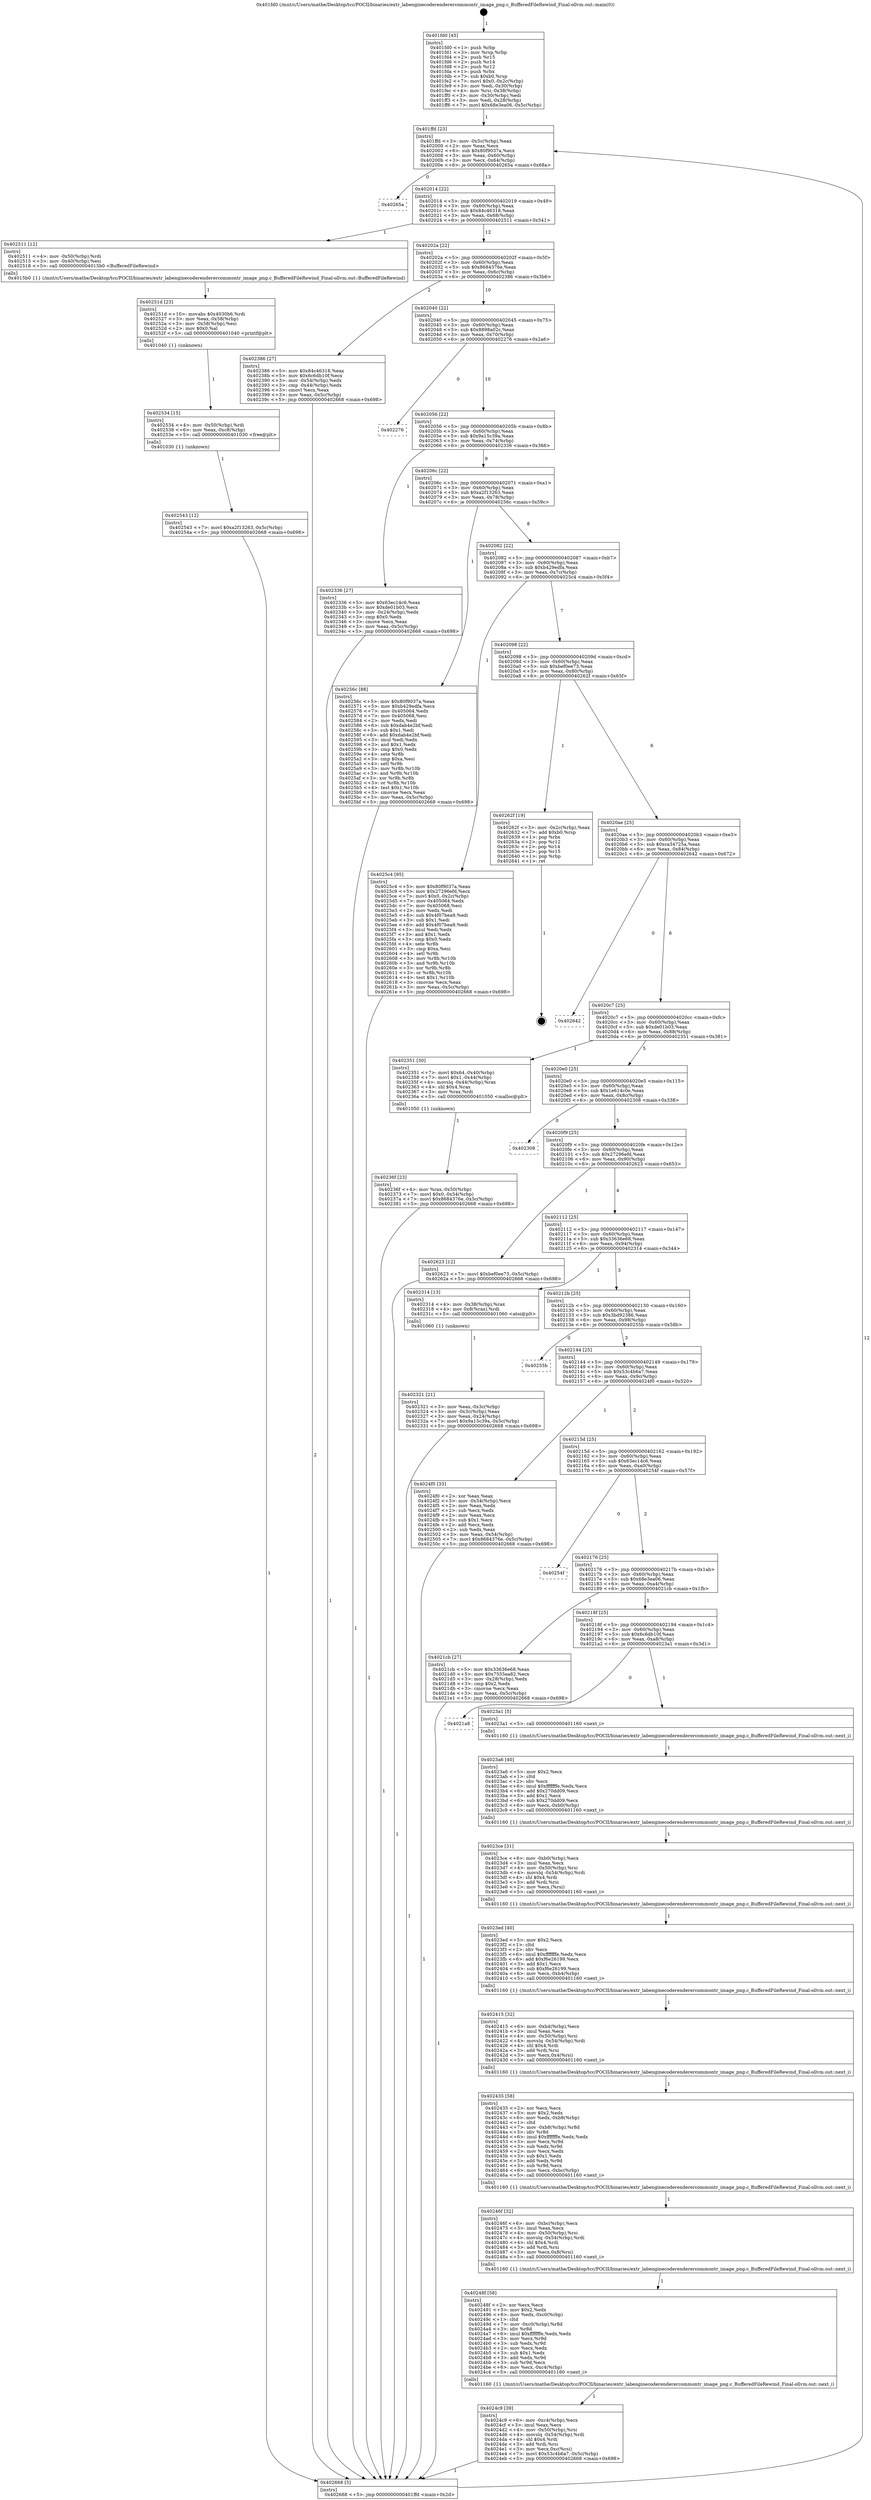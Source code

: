 digraph "0x401fd0" {
  label = "0x401fd0 (/mnt/c/Users/mathe/Desktop/tcc/POCII/binaries/extr_labenginecoderenderercommontr_image_png.c_BufferedFileRewind_Final-ollvm.out::main(0))"
  labelloc = "t"
  node[shape=record]

  Entry [label="",width=0.3,height=0.3,shape=circle,fillcolor=black,style=filled]
  "0x401ffd" [label="{
     0x401ffd [23]\l
     | [instrs]\l
     &nbsp;&nbsp;0x401ffd \<+3\>: mov -0x5c(%rbp),%eax\l
     &nbsp;&nbsp;0x402000 \<+2\>: mov %eax,%ecx\l
     &nbsp;&nbsp;0x402002 \<+6\>: sub $0x80f9037a,%ecx\l
     &nbsp;&nbsp;0x402008 \<+3\>: mov %eax,-0x60(%rbp)\l
     &nbsp;&nbsp;0x40200b \<+3\>: mov %ecx,-0x64(%rbp)\l
     &nbsp;&nbsp;0x40200e \<+6\>: je 000000000040265a \<main+0x68a\>\l
  }"]
  "0x40265a" [label="{
     0x40265a\l
  }", style=dashed]
  "0x402014" [label="{
     0x402014 [22]\l
     | [instrs]\l
     &nbsp;&nbsp;0x402014 \<+5\>: jmp 0000000000402019 \<main+0x49\>\l
     &nbsp;&nbsp;0x402019 \<+3\>: mov -0x60(%rbp),%eax\l
     &nbsp;&nbsp;0x40201c \<+5\>: sub $0x84c46318,%eax\l
     &nbsp;&nbsp;0x402021 \<+3\>: mov %eax,-0x68(%rbp)\l
     &nbsp;&nbsp;0x402024 \<+6\>: je 0000000000402511 \<main+0x541\>\l
  }"]
  Exit [label="",width=0.3,height=0.3,shape=circle,fillcolor=black,style=filled,peripheries=2]
  "0x402511" [label="{
     0x402511 [12]\l
     | [instrs]\l
     &nbsp;&nbsp;0x402511 \<+4\>: mov -0x50(%rbp),%rdi\l
     &nbsp;&nbsp;0x402515 \<+3\>: mov -0x40(%rbp),%esi\l
     &nbsp;&nbsp;0x402518 \<+5\>: call 00000000004015b0 \<BufferedFileRewind\>\l
     | [calls]\l
     &nbsp;&nbsp;0x4015b0 \{1\} (/mnt/c/Users/mathe/Desktop/tcc/POCII/binaries/extr_labenginecoderenderercommontr_image_png.c_BufferedFileRewind_Final-ollvm.out::BufferedFileRewind)\l
  }"]
  "0x40202a" [label="{
     0x40202a [22]\l
     | [instrs]\l
     &nbsp;&nbsp;0x40202a \<+5\>: jmp 000000000040202f \<main+0x5f\>\l
     &nbsp;&nbsp;0x40202f \<+3\>: mov -0x60(%rbp),%eax\l
     &nbsp;&nbsp;0x402032 \<+5\>: sub $0x8684376e,%eax\l
     &nbsp;&nbsp;0x402037 \<+3\>: mov %eax,-0x6c(%rbp)\l
     &nbsp;&nbsp;0x40203a \<+6\>: je 0000000000402386 \<main+0x3b6\>\l
  }"]
  "0x402543" [label="{
     0x402543 [12]\l
     | [instrs]\l
     &nbsp;&nbsp;0x402543 \<+7\>: movl $0xa2f13263,-0x5c(%rbp)\l
     &nbsp;&nbsp;0x40254a \<+5\>: jmp 0000000000402668 \<main+0x698\>\l
  }"]
  "0x402386" [label="{
     0x402386 [27]\l
     | [instrs]\l
     &nbsp;&nbsp;0x402386 \<+5\>: mov $0x84c46318,%eax\l
     &nbsp;&nbsp;0x40238b \<+5\>: mov $0x6c6db10f,%ecx\l
     &nbsp;&nbsp;0x402390 \<+3\>: mov -0x54(%rbp),%edx\l
     &nbsp;&nbsp;0x402393 \<+3\>: cmp -0x44(%rbp),%edx\l
     &nbsp;&nbsp;0x402396 \<+3\>: cmovl %ecx,%eax\l
     &nbsp;&nbsp;0x402399 \<+3\>: mov %eax,-0x5c(%rbp)\l
     &nbsp;&nbsp;0x40239c \<+5\>: jmp 0000000000402668 \<main+0x698\>\l
  }"]
  "0x402040" [label="{
     0x402040 [22]\l
     | [instrs]\l
     &nbsp;&nbsp;0x402040 \<+5\>: jmp 0000000000402045 \<main+0x75\>\l
     &nbsp;&nbsp;0x402045 \<+3\>: mov -0x60(%rbp),%eax\l
     &nbsp;&nbsp;0x402048 \<+5\>: sub $0x8898a02c,%eax\l
     &nbsp;&nbsp;0x40204d \<+3\>: mov %eax,-0x70(%rbp)\l
     &nbsp;&nbsp;0x402050 \<+6\>: je 0000000000402276 \<main+0x2a6\>\l
  }"]
  "0x402534" [label="{
     0x402534 [15]\l
     | [instrs]\l
     &nbsp;&nbsp;0x402534 \<+4\>: mov -0x50(%rbp),%rdi\l
     &nbsp;&nbsp;0x402538 \<+6\>: mov %eax,-0xc8(%rbp)\l
     &nbsp;&nbsp;0x40253e \<+5\>: call 0000000000401030 \<free@plt\>\l
     | [calls]\l
     &nbsp;&nbsp;0x401030 \{1\} (unknown)\l
  }"]
  "0x402276" [label="{
     0x402276\l
  }", style=dashed]
  "0x402056" [label="{
     0x402056 [22]\l
     | [instrs]\l
     &nbsp;&nbsp;0x402056 \<+5\>: jmp 000000000040205b \<main+0x8b\>\l
     &nbsp;&nbsp;0x40205b \<+3\>: mov -0x60(%rbp),%eax\l
     &nbsp;&nbsp;0x40205e \<+5\>: sub $0x9a15c39a,%eax\l
     &nbsp;&nbsp;0x402063 \<+3\>: mov %eax,-0x74(%rbp)\l
     &nbsp;&nbsp;0x402066 \<+6\>: je 0000000000402336 \<main+0x366\>\l
  }"]
  "0x40251d" [label="{
     0x40251d [23]\l
     | [instrs]\l
     &nbsp;&nbsp;0x40251d \<+10\>: movabs $0x4030b6,%rdi\l
     &nbsp;&nbsp;0x402527 \<+3\>: mov %eax,-0x58(%rbp)\l
     &nbsp;&nbsp;0x40252a \<+3\>: mov -0x58(%rbp),%esi\l
     &nbsp;&nbsp;0x40252d \<+2\>: mov $0x0,%al\l
     &nbsp;&nbsp;0x40252f \<+5\>: call 0000000000401040 \<printf@plt\>\l
     | [calls]\l
     &nbsp;&nbsp;0x401040 \{1\} (unknown)\l
  }"]
  "0x402336" [label="{
     0x402336 [27]\l
     | [instrs]\l
     &nbsp;&nbsp;0x402336 \<+5\>: mov $0x63ec14c6,%eax\l
     &nbsp;&nbsp;0x40233b \<+5\>: mov $0xde01b03,%ecx\l
     &nbsp;&nbsp;0x402340 \<+3\>: mov -0x24(%rbp),%edx\l
     &nbsp;&nbsp;0x402343 \<+3\>: cmp $0x0,%edx\l
     &nbsp;&nbsp;0x402346 \<+3\>: cmove %ecx,%eax\l
     &nbsp;&nbsp;0x402349 \<+3\>: mov %eax,-0x5c(%rbp)\l
     &nbsp;&nbsp;0x40234c \<+5\>: jmp 0000000000402668 \<main+0x698\>\l
  }"]
  "0x40206c" [label="{
     0x40206c [22]\l
     | [instrs]\l
     &nbsp;&nbsp;0x40206c \<+5\>: jmp 0000000000402071 \<main+0xa1\>\l
     &nbsp;&nbsp;0x402071 \<+3\>: mov -0x60(%rbp),%eax\l
     &nbsp;&nbsp;0x402074 \<+5\>: sub $0xa2f13263,%eax\l
     &nbsp;&nbsp;0x402079 \<+3\>: mov %eax,-0x78(%rbp)\l
     &nbsp;&nbsp;0x40207c \<+6\>: je 000000000040256c \<main+0x59c\>\l
  }"]
  "0x4024c9" [label="{
     0x4024c9 [39]\l
     | [instrs]\l
     &nbsp;&nbsp;0x4024c9 \<+6\>: mov -0xc4(%rbp),%ecx\l
     &nbsp;&nbsp;0x4024cf \<+3\>: imul %eax,%ecx\l
     &nbsp;&nbsp;0x4024d2 \<+4\>: mov -0x50(%rbp),%rsi\l
     &nbsp;&nbsp;0x4024d6 \<+4\>: movslq -0x54(%rbp),%rdi\l
     &nbsp;&nbsp;0x4024da \<+4\>: shl $0x4,%rdi\l
     &nbsp;&nbsp;0x4024de \<+3\>: add %rdi,%rsi\l
     &nbsp;&nbsp;0x4024e1 \<+3\>: mov %ecx,0xc(%rsi)\l
     &nbsp;&nbsp;0x4024e4 \<+7\>: movl $0x53c4b6a7,-0x5c(%rbp)\l
     &nbsp;&nbsp;0x4024eb \<+5\>: jmp 0000000000402668 \<main+0x698\>\l
  }"]
  "0x40256c" [label="{
     0x40256c [88]\l
     | [instrs]\l
     &nbsp;&nbsp;0x40256c \<+5\>: mov $0x80f9037a,%eax\l
     &nbsp;&nbsp;0x402571 \<+5\>: mov $0xb429edfa,%ecx\l
     &nbsp;&nbsp;0x402576 \<+7\>: mov 0x405064,%edx\l
     &nbsp;&nbsp;0x40257d \<+7\>: mov 0x405068,%esi\l
     &nbsp;&nbsp;0x402584 \<+2\>: mov %edx,%edi\l
     &nbsp;&nbsp;0x402586 \<+6\>: sub $0xdab4e2bf,%edi\l
     &nbsp;&nbsp;0x40258c \<+3\>: sub $0x1,%edi\l
     &nbsp;&nbsp;0x40258f \<+6\>: add $0xdab4e2bf,%edi\l
     &nbsp;&nbsp;0x402595 \<+3\>: imul %edi,%edx\l
     &nbsp;&nbsp;0x402598 \<+3\>: and $0x1,%edx\l
     &nbsp;&nbsp;0x40259b \<+3\>: cmp $0x0,%edx\l
     &nbsp;&nbsp;0x40259e \<+4\>: sete %r8b\l
     &nbsp;&nbsp;0x4025a2 \<+3\>: cmp $0xa,%esi\l
     &nbsp;&nbsp;0x4025a5 \<+4\>: setl %r9b\l
     &nbsp;&nbsp;0x4025a9 \<+3\>: mov %r8b,%r10b\l
     &nbsp;&nbsp;0x4025ac \<+3\>: and %r9b,%r10b\l
     &nbsp;&nbsp;0x4025af \<+3\>: xor %r9b,%r8b\l
     &nbsp;&nbsp;0x4025b2 \<+3\>: or %r8b,%r10b\l
     &nbsp;&nbsp;0x4025b5 \<+4\>: test $0x1,%r10b\l
     &nbsp;&nbsp;0x4025b9 \<+3\>: cmovne %ecx,%eax\l
     &nbsp;&nbsp;0x4025bc \<+3\>: mov %eax,-0x5c(%rbp)\l
     &nbsp;&nbsp;0x4025bf \<+5\>: jmp 0000000000402668 \<main+0x698\>\l
  }"]
  "0x402082" [label="{
     0x402082 [22]\l
     | [instrs]\l
     &nbsp;&nbsp;0x402082 \<+5\>: jmp 0000000000402087 \<main+0xb7\>\l
     &nbsp;&nbsp;0x402087 \<+3\>: mov -0x60(%rbp),%eax\l
     &nbsp;&nbsp;0x40208a \<+5\>: sub $0xb429edfa,%eax\l
     &nbsp;&nbsp;0x40208f \<+3\>: mov %eax,-0x7c(%rbp)\l
     &nbsp;&nbsp;0x402092 \<+6\>: je 00000000004025c4 \<main+0x5f4\>\l
  }"]
  "0x40248f" [label="{
     0x40248f [58]\l
     | [instrs]\l
     &nbsp;&nbsp;0x40248f \<+2\>: xor %ecx,%ecx\l
     &nbsp;&nbsp;0x402491 \<+5\>: mov $0x2,%edx\l
     &nbsp;&nbsp;0x402496 \<+6\>: mov %edx,-0xc0(%rbp)\l
     &nbsp;&nbsp;0x40249c \<+1\>: cltd\l
     &nbsp;&nbsp;0x40249d \<+7\>: mov -0xc0(%rbp),%r8d\l
     &nbsp;&nbsp;0x4024a4 \<+3\>: idiv %r8d\l
     &nbsp;&nbsp;0x4024a7 \<+6\>: imul $0xfffffffe,%edx,%edx\l
     &nbsp;&nbsp;0x4024ad \<+3\>: mov %ecx,%r9d\l
     &nbsp;&nbsp;0x4024b0 \<+3\>: sub %edx,%r9d\l
     &nbsp;&nbsp;0x4024b3 \<+2\>: mov %ecx,%edx\l
     &nbsp;&nbsp;0x4024b5 \<+3\>: sub $0x1,%edx\l
     &nbsp;&nbsp;0x4024b8 \<+3\>: add %edx,%r9d\l
     &nbsp;&nbsp;0x4024bb \<+3\>: sub %r9d,%ecx\l
     &nbsp;&nbsp;0x4024be \<+6\>: mov %ecx,-0xc4(%rbp)\l
     &nbsp;&nbsp;0x4024c4 \<+5\>: call 0000000000401160 \<next_i\>\l
     | [calls]\l
     &nbsp;&nbsp;0x401160 \{1\} (/mnt/c/Users/mathe/Desktop/tcc/POCII/binaries/extr_labenginecoderenderercommontr_image_png.c_BufferedFileRewind_Final-ollvm.out::next_i)\l
  }"]
  "0x4025c4" [label="{
     0x4025c4 [95]\l
     | [instrs]\l
     &nbsp;&nbsp;0x4025c4 \<+5\>: mov $0x80f9037a,%eax\l
     &nbsp;&nbsp;0x4025c9 \<+5\>: mov $0x27296efd,%ecx\l
     &nbsp;&nbsp;0x4025ce \<+7\>: movl $0x0,-0x2c(%rbp)\l
     &nbsp;&nbsp;0x4025d5 \<+7\>: mov 0x405064,%edx\l
     &nbsp;&nbsp;0x4025dc \<+7\>: mov 0x405068,%esi\l
     &nbsp;&nbsp;0x4025e3 \<+2\>: mov %edx,%edi\l
     &nbsp;&nbsp;0x4025e5 \<+6\>: sub $0x4f07bea9,%edi\l
     &nbsp;&nbsp;0x4025eb \<+3\>: sub $0x1,%edi\l
     &nbsp;&nbsp;0x4025ee \<+6\>: add $0x4f07bea9,%edi\l
     &nbsp;&nbsp;0x4025f4 \<+3\>: imul %edi,%edx\l
     &nbsp;&nbsp;0x4025f7 \<+3\>: and $0x1,%edx\l
     &nbsp;&nbsp;0x4025fa \<+3\>: cmp $0x0,%edx\l
     &nbsp;&nbsp;0x4025fd \<+4\>: sete %r8b\l
     &nbsp;&nbsp;0x402601 \<+3\>: cmp $0xa,%esi\l
     &nbsp;&nbsp;0x402604 \<+4\>: setl %r9b\l
     &nbsp;&nbsp;0x402608 \<+3\>: mov %r8b,%r10b\l
     &nbsp;&nbsp;0x40260b \<+3\>: and %r9b,%r10b\l
     &nbsp;&nbsp;0x40260e \<+3\>: xor %r9b,%r8b\l
     &nbsp;&nbsp;0x402611 \<+3\>: or %r8b,%r10b\l
     &nbsp;&nbsp;0x402614 \<+4\>: test $0x1,%r10b\l
     &nbsp;&nbsp;0x402618 \<+3\>: cmovne %ecx,%eax\l
     &nbsp;&nbsp;0x40261b \<+3\>: mov %eax,-0x5c(%rbp)\l
     &nbsp;&nbsp;0x40261e \<+5\>: jmp 0000000000402668 \<main+0x698\>\l
  }"]
  "0x402098" [label="{
     0x402098 [22]\l
     | [instrs]\l
     &nbsp;&nbsp;0x402098 \<+5\>: jmp 000000000040209d \<main+0xcd\>\l
     &nbsp;&nbsp;0x40209d \<+3\>: mov -0x60(%rbp),%eax\l
     &nbsp;&nbsp;0x4020a0 \<+5\>: sub $0xbef0ee73,%eax\l
     &nbsp;&nbsp;0x4020a5 \<+3\>: mov %eax,-0x80(%rbp)\l
     &nbsp;&nbsp;0x4020a8 \<+6\>: je 000000000040262f \<main+0x65f\>\l
  }"]
  "0x40246f" [label="{
     0x40246f [32]\l
     | [instrs]\l
     &nbsp;&nbsp;0x40246f \<+6\>: mov -0xbc(%rbp),%ecx\l
     &nbsp;&nbsp;0x402475 \<+3\>: imul %eax,%ecx\l
     &nbsp;&nbsp;0x402478 \<+4\>: mov -0x50(%rbp),%rsi\l
     &nbsp;&nbsp;0x40247c \<+4\>: movslq -0x54(%rbp),%rdi\l
     &nbsp;&nbsp;0x402480 \<+4\>: shl $0x4,%rdi\l
     &nbsp;&nbsp;0x402484 \<+3\>: add %rdi,%rsi\l
     &nbsp;&nbsp;0x402487 \<+3\>: mov %ecx,0x8(%rsi)\l
     &nbsp;&nbsp;0x40248a \<+5\>: call 0000000000401160 \<next_i\>\l
     | [calls]\l
     &nbsp;&nbsp;0x401160 \{1\} (/mnt/c/Users/mathe/Desktop/tcc/POCII/binaries/extr_labenginecoderenderercommontr_image_png.c_BufferedFileRewind_Final-ollvm.out::next_i)\l
  }"]
  "0x40262f" [label="{
     0x40262f [19]\l
     | [instrs]\l
     &nbsp;&nbsp;0x40262f \<+3\>: mov -0x2c(%rbp),%eax\l
     &nbsp;&nbsp;0x402632 \<+7\>: add $0xb0,%rsp\l
     &nbsp;&nbsp;0x402639 \<+1\>: pop %rbx\l
     &nbsp;&nbsp;0x40263a \<+2\>: pop %r12\l
     &nbsp;&nbsp;0x40263c \<+2\>: pop %r14\l
     &nbsp;&nbsp;0x40263e \<+2\>: pop %r15\l
     &nbsp;&nbsp;0x402640 \<+1\>: pop %rbp\l
     &nbsp;&nbsp;0x402641 \<+1\>: ret\l
  }"]
  "0x4020ae" [label="{
     0x4020ae [25]\l
     | [instrs]\l
     &nbsp;&nbsp;0x4020ae \<+5\>: jmp 00000000004020b3 \<main+0xe3\>\l
     &nbsp;&nbsp;0x4020b3 \<+3\>: mov -0x60(%rbp),%eax\l
     &nbsp;&nbsp;0x4020b6 \<+5\>: sub $0xca34725a,%eax\l
     &nbsp;&nbsp;0x4020bb \<+6\>: mov %eax,-0x84(%rbp)\l
     &nbsp;&nbsp;0x4020c1 \<+6\>: je 0000000000402642 \<main+0x672\>\l
  }"]
  "0x402435" [label="{
     0x402435 [58]\l
     | [instrs]\l
     &nbsp;&nbsp;0x402435 \<+2\>: xor %ecx,%ecx\l
     &nbsp;&nbsp;0x402437 \<+5\>: mov $0x2,%edx\l
     &nbsp;&nbsp;0x40243c \<+6\>: mov %edx,-0xb8(%rbp)\l
     &nbsp;&nbsp;0x402442 \<+1\>: cltd\l
     &nbsp;&nbsp;0x402443 \<+7\>: mov -0xb8(%rbp),%r8d\l
     &nbsp;&nbsp;0x40244a \<+3\>: idiv %r8d\l
     &nbsp;&nbsp;0x40244d \<+6\>: imul $0xfffffffe,%edx,%edx\l
     &nbsp;&nbsp;0x402453 \<+3\>: mov %ecx,%r9d\l
     &nbsp;&nbsp;0x402456 \<+3\>: sub %edx,%r9d\l
     &nbsp;&nbsp;0x402459 \<+2\>: mov %ecx,%edx\l
     &nbsp;&nbsp;0x40245b \<+3\>: sub $0x1,%edx\l
     &nbsp;&nbsp;0x40245e \<+3\>: add %edx,%r9d\l
     &nbsp;&nbsp;0x402461 \<+3\>: sub %r9d,%ecx\l
     &nbsp;&nbsp;0x402464 \<+6\>: mov %ecx,-0xbc(%rbp)\l
     &nbsp;&nbsp;0x40246a \<+5\>: call 0000000000401160 \<next_i\>\l
     | [calls]\l
     &nbsp;&nbsp;0x401160 \{1\} (/mnt/c/Users/mathe/Desktop/tcc/POCII/binaries/extr_labenginecoderenderercommontr_image_png.c_BufferedFileRewind_Final-ollvm.out::next_i)\l
  }"]
  "0x402642" [label="{
     0x402642\l
  }", style=dashed]
  "0x4020c7" [label="{
     0x4020c7 [25]\l
     | [instrs]\l
     &nbsp;&nbsp;0x4020c7 \<+5\>: jmp 00000000004020cc \<main+0xfc\>\l
     &nbsp;&nbsp;0x4020cc \<+3\>: mov -0x60(%rbp),%eax\l
     &nbsp;&nbsp;0x4020cf \<+5\>: sub $0xde01b03,%eax\l
     &nbsp;&nbsp;0x4020d4 \<+6\>: mov %eax,-0x88(%rbp)\l
     &nbsp;&nbsp;0x4020da \<+6\>: je 0000000000402351 \<main+0x381\>\l
  }"]
  "0x402415" [label="{
     0x402415 [32]\l
     | [instrs]\l
     &nbsp;&nbsp;0x402415 \<+6\>: mov -0xb4(%rbp),%ecx\l
     &nbsp;&nbsp;0x40241b \<+3\>: imul %eax,%ecx\l
     &nbsp;&nbsp;0x40241e \<+4\>: mov -0x50(%rbp),%rsi\l
     &nbsp;&nbsp;0x402422 \<+4\>: movslq -0x54(%rbp),%rdi\l
     &nbsp;&nbsp;0x402426 \<+4\>: shl $0x4,%rdi\l
     &nbsp;&nbsp;0x40242a \<+3\>: add %rdi,%rsi\l
     &nbsp;&nbsp;0x40242d \<+3\>: mov %ecx,0x4(%rsi)\l
     &nbsp;&nbsp;0x402430 \<+5\>: call 0000000000401160 \<next_i\>\l
     | [calls]\l
     &nbsp;&nbsp;0x401160 \{1\} (/mnt/c/Users/mathe/Desktop/tcc/POCII/binaries/extr_labenginecoderenderercommontr_image_png.c_BufferedFileRewind_Final-ollvm.out::next_i)\l
  }"]
  "0x402351" [label="{
     0x402351 [30]\l
     | [instrs]\l
     &nbsp;&nbsp;0x402351 \<+7\>: movl $0x64,-0x40(%rbp)\l
     &nbsp;&nbsp;0x402358 \<+7\>: movl $0x1,-0x44(%rbp)\l
     &nbsp;&nbsp;0x40235f \<+4\>: movslq -0x44(%rbp),%rax\l
     &nbsp;&nbsp;0x402363 \<+4\>: shl $0x4,%rax\l
     &nbsp;&nbsp;0x402367 \<+3\>: mov %rax,%rdi\l
     &nbsp;&nbsp;0x40236a \<+5\>: call 0000000000401050 \<malloc@plt\>\l
     | [calls]\l
     &nbsp;&nbsp;0x401050 \{1\} (unknown)\l
  }"]
  "0x4020e0" [label="{
     0x4020e0 [25]\l
     | [instrs]\l
     &nbsp;&nbsp;0x4020e0 \<+5\>: jmp 00000000004020e5 \<main+0x115\>\l
     &nbsp;&nbsp;0x4020e5 \<+3\>: mov -0x60(%rbp),%eax\l
     &nbsp;&nbsp;0x4020e8 \<+5\>: sub $0x1e614c0e,%eax\l
     &nbsp;&nbsp;0x4020ed \<+6\>: mov %eax,-0x8c(%rbp)\l
     &nbsp;&nbsp;0x4020f3 \<+6\>: je 0000000000402308 \<main+0x338\>\l
  }"]
  "0x4023ed" [label="{
     0x4023ed [40]\l
     | [instrs]\l
     &nbsp;&nbsp;0x4023ed \<+5\>: mov $0x2,%ecx\l
     &nbsp;&nbsp;0x4023f2 \<+1\>: cltd\l
     &nbsp;&nbsp;0x4023f3 \<+2\>: idiv %ecx\l
     &nbsp;&nbsp;0x4023f5 \<+6\>: imul $0xfffffffe,%edx,%ecx\l
     &nbsp;&nbsp;0x4023fb \<+6\>: add $0xf6e26199,%ecx\l
     &nbsp;&nbsp;0x402401 \<+3\>: add $0x1,%ecx\l
     &nbsp;&nbsp;0x402404 \<+6\>: sub $0xf6e26199,%ecx\l
     &nbsp;&nbsp;0x40240a \<+6\>: mov %ecx,-0xb4(%rbp)\l
     &nbsp;&nbsp;0x402410 \<+5\>: call 0000000000401160 \<next_i\>\l
     | [calls]\l
     &nbsp;&nbsp;0x401160 \{1\} (/mnt/c/Users/mathe/Desktop/tcc/POCII/binaries/extr_labenginecoderenderercommontr_image_png.c_BufferedFileRewind_Final-ollvm.out::next_i)\l
  }"]
  "0x402308" [label="{
     0x402308\l
  }", style=dashed]
  "0x4020f9" [label="{
     0x4020f9 [25]\l
     | [instrs]\l
     &nbsp;&nbsp;0x4020f9 \<+5\>: jmp 00000000004020fe \<main+0x12e\>\l
     &nbsp;&nbsp;0x4020fe \<+3\>: mov -0x60(%rbp),%eax\l
     &nbsp;&nbsp;0x402101 \<+5\>: sub $0x27296efd,%eax\l
     &nbsp;&nbsp;0x402106 \<+6\>: mov %eax,-0x90(%rbp)\l
     &nbsp;&nbsp;0x40210c \<+6\>: je 0000000000402623 \<main+0x653\>\l
  }"]
  "0x4023ce" [label="{
     0x4023ce [31]\l
     | [instrs]\l
     &nbsp;&nbsp;0x4023ce \<+6\>: mov -0xb0(%rbp),%ecx\l
     &nbsp;&nbsp;0x4023d4 \<+3\>: imul %eax,%ecx\l
     &nbsp;&nbsp;0x4023d7 \<+4\>: mov -0x50(%rbp),%rsi\l
     &nbsp;&nbsp;0x4023db \<+4\>: movslq -0x54(%rbp),%rdi\l
     &nbsp;&nbsp;0x4023df \<+4\>: shl $0x4,%rdi\l
     &nbsp;&nbsp;0x4023e3 \<+3\>: add %rdi,%rsi\l
     &nbsp;&nbsp;0x4023e6 \<+2\>: mov %ecx,(%rsi)\l
     &nbsp;&nbsp;0x4023e8 \<+5\>: call 0000000000401160 \<next_i\>\l
     | [calls]\l
     &nbsp;&nbsp;0x401160 \{1\} (/mnt/c/Users/mathe/Desktop/tcc/POCII/binaries/extr_labenginecoderenderercommontr_image_png.c_BufferedFileRewind_Final-ollvm.out::next_i)\l
  }"]
  "0x402623" [label="{
     0x402623 [12]\l
     | [instrs]\l
     &nbsp;&nbsp;0x402623 \<+7\>: movl $0xbef0ee73,-0x5c(%rbp)\l
     &nbsp;&nbsp;0x40262a \<+5\>: jmp 0000000000402668 \<main+0x698\>\l
  }"]
  "0x402112" [label="{
     0x402112 [25]\l
     | [instrs]\l
     &nbsp;&nbsp;0x402112 \<+5\>: jmp 0000000000402117 \<main+0x147\>\l
     &nbsp;&nbsp;0x402117 \<+3\>: mov -0x60(%rbp),%eax\l
     &nbsp;&nbsp;0x40211a \<+5\>: sub $0x33636e68,%eax\l
     &nbsp;&nbsp;0x40211f \<+6\>: mov %eax,-0x94(%rbp)\l
     &nbsp;&nbsp;0x402125 \<+6\>: je 0000000000402314 \<main+0x344\>\l
  }"]
  "0x4023a6" [label="{
     0x4023a6 [40]\l
     | [instrs]\l
     &nbsp;&nbsp;0x4023a6 \<+5\>: mov $0x2,%ecx\l
     &nbsp;&nbsp;0x4023ab \<+1\>: cltd\l
     &nbsp;&nbsp;0x4023ac \<+2\>: idiv %ecx\l
     &nbsp;&nbsp;0x4023ae \<+6\>: imul $0xfffffffe,%edx,%ecx\l
     &nbsp;&nbsp;0x4023b4 \<+6\>: add $0x270dd09,%ecx\l
     &nbsp;&nbsp;0x4023ba \<+3\>: add $0x1,%ecx\l
     &nbsp;&nbsp;0x4023bd \<+6\>: sub $0x270dd09,%ecx\l
     &nbsp;&nbsp;0x4023c3 \<+6\>: mov %ecx,-0xb0(%rbp)\l
     &nbsp;&nbsp;0x4023c9 \<+5\>: call 0000000000401160 \<next_i\>\l
     | [calls]\l
     &nbsp;&nbsp;0x401160 \{1\} (/mnt/c/Users/mathe/Desktop/tcc/POCII/binaries/extr_labenginecoderenderercommontr_image_png.c_BufferedFileRewind_Final-ollvm.out::next_i)\l
  }"]
  "0x402314" [label="{
     0x402314 [13]\l
     | [instrs]\l
     &nbsp;&nbsp;0x402314 \<+4\>: mov -0x38(%rbp),%rax\l
     &nbsp;&nbsp;0x402318 \<+4\>: mov 0x8(%rax),%rdi\l
     &nbsp;&nbsp;0x40231c \<+5\>: call 0000000000401060 \<atoi@plt\>\l
     | [calls]\l
     &nbsp;&nbsp;0x401060 \{1\} (unknown)\l
  }"]
  "0x40212b" [label="{
     0x40212b [25]\l
     | [instrs]\l
     &nbsp;&nbsp;0x40212b \<+5\>: jmp 0000000000402130 \<main+0x160\>\l
     &nbsp;&nbsp;0x402130 \<+3\>: mov -0x60(%rbp),%eax\l
     &nbsp;&nbsp;0x402133 \<+5\>: sub $0x3bd92386,%eax\l
     &nbsp;&nbsp;0x402138 \<+6\>: mov %eax,-0x98(%rbp)\l
     &nbsp;&nbsp;0x40213e \<+6\>: je 000000000040255b \<main+0x58b\>\l
  }"]
  "0x4021a8" [label="{
     0x4021a8\l
  }", style=dashed]
  "0x40255b" [label="{
     0x40255b\l
  }", style=dashed]
  "0x402144" [label="{
     0x402144 [25]\l
     | [instrs]\l
     &nbsp;&nbsp;0x402144 \<+5\>: jmp 0000000000402149 \<main+0x179\>\l
     &nbsp;&nbsp;0x402149 \<+3\>: mov -0x60(%rbp),%eax\l
     &nbsp;&nbsp;0x40214c \<+5\>: sub $0x53c4b6a7,%eax\l
     &nbsp;&nbsp;0x402151 \<+6\>: mov %eax,-0x9c(%rbp)\l
     &nbsp;&nbsp;0x402157 \<+6\>: je 00000000004024f0 \<main+0x520\>\l
  }"]
  "0x4023a1" [label="{
     0x4023a1 [5]\l
     | [instrs]\l
     &nbsp;&nbsp;0x4023a1 \<+5\>: call 0000000000401160 \<next_i\>\l
     | [calls]\l
     &nbsp;&nbsp;0x401160 \{1\} (/mnt/c/Users/mathe/Desktop/tcc/POCII/binaries/extr_labenginecoderenderercommontr_image_png.c_BufferedFileRewind_Final-ollvm.out::next_i)\l
  }"]
  "0x4024f0" [label="{
     0x4024f0 [33]\l
     | [instrs]\l
     &nbsp;&nbsp;0x4024f0 \<+2\>: xor %eax,%eax\l
     &nbsp;&nbsp;0x4024f2 \<+3\>: mov -0x54(%rbp),%ecx\l
     &nbsp;&nbsp;0x4024f5 \<+2\>: mov %eax,%edx\l
     &nbsp;&nbsp;0x4024f7 \<+2\>: sub %ecx,%edx\l
     &nbsp;&nbsp;0x4024f9 \<+2\>: mov %eax,%ecx\l
     &nbsp;&nbsp;0x4024fb \<+3\>: sub $0x1,%ecx\l
     &nbsp;&nbsp;0x4024fe \<+2\>: add %ecx,%edx\l
     &nbsp;&nbsp;0x402500 \<+2\>: sub %edx,%eax\l
     &nbsp;&nbsp;0x402502 \<+3\>: mov %eax,-0x54(%rbp)\l
     &nbsp;&nbsp;0x402505 \<+7\>: movl $0x8684376e,-0x5c(%rbp)\l
     &nbsp;&nbsp;0x40250c \<+5\>: jmp 0000000000402668 \<main+0x698\>\l
  }"]
  "0x40215d" [label="{
     0x40215d [25]\l
     | [instrs]\l
     &nbsp;&nbsp;0x40215d \<+5\>: jmp 0000000000402162 \<main+0x192\>\l
     &nbsp;&nbsp;0x402162 \<+3\>: mov -0x60(%rbp),%eax\l
     &nbsp;&nbsp;0x402165 \<+5\>: sub $0x63ec14c6,%eax\l
     &nbsp;&nbsp;0x40216a \<+6\>: mov %eax,-0xa0(%rbp)\l
     &nbsp;&nbsp;0x402170 \<+6\>: je 000000000040254f \<main+0x57f\>\l
  }"]
  "0x40236f" [label="{
     0x40236f [23]\l
     | [instrs]\l
     &nbsp;&nbsp;0x40236f \<+4\>: mov %rax,-0x50(%rbp)\l
     &nbsp;&nbsp;0x402373 \<+7\>: movl $0x0,-0x54(%rbp)\l
     &nbsp;&nbsp;0x40237a \<+7\>: movl $0x8684376e,-0x5c(%rbp)\l
     &nbsp;&nbsp;0x402381 \<+5\>: jmp 0000000000402668 \<main+0x698\>\l
  }"]
  "0x40254f" [label="{
     0x40254f\l
  }", style=dashed]
  "0x402176" [label="{
     0x402176 [25]\l
     | [instrs]\l
     &nbsp;&nbsp;0x402176 \<+5\>: jmp 000000000040217b \<main+0x1ab\>\l
     &nbsp;&nbsp;0x40217b \<+3\>: mov -0x60(%rbp),%eax\l
     &nbsp;&nbsp;0x40217e \<+5\>: sub $0x68e3ea06,%eax\l
     &nbsp;&nbsp;0x402183 \<+6\>: mov %eax,-0xa4(%rbp)\l
     &nbsp;&nbsp;0x402189 \<+6\>: je 00000000004021cb \<main+0x1fb\>\l
  }"]
  "0x402321" [label="{
     0x402321 [21]\l
     | [instrs]\l
     &nbsp;&nbsp;0x402321 \<+3\>: mov %eax,-0x3c(%rbp)\l
     &nbsp;&nbsp;0x402324 \<+3\>: mov -0x3c(%rbp),%eax\l
     &nbsp;&nbsp;0x402327 \<+3\>: mov %eax,-0x24(%rbp)\l
     &nbsp;&nbsp;0x40232a \<+7\>: movl $0x9a15c39a,-0x5c(%rbp)\l
     &nbsp;&nbsp;0x402331 \<+5\>: jmp 0000000000402668 \<main+0x698\>\l
  }"]
  "0x4021cb" [label="{
     0x4021cb [27]\l
     | [instrs]\l
     &nbsp;&nbsp;0x4021cb \<+5\>: mov $0x33636e68,%eax\l
     &nbsp;&nbsp;0x4021d0 \<+5\>: mov $0x7555ea82,%ecx\l
     &nbsp;&nbsp;0x4021d5 \<+3\>: mov -0x28(%rbp),%edx\l
     &nbsp;&nbsp;0x4021d8 \<+3\>: cmp $0x2,%edx\l
     &nbsp;&nbsp;0x4021db \<+3\>: cmovne %ecx,%eax\l
     &nbsp;&nbsp;0x4021de \<+3\>: mov %eax,-0x5c(%rbp)\l
     &nbsp;&nbsp;0x4021e1 \<+5\>: jmp 0000000000402668 \<main+0x698\>\l
  }"]
  "0x40218f" [label="{
     0x40218f [25]\l
     | [instrs]\l
     &nbsp;&nbsp;0x40218f \<+5\>: jmp 0000000000402194 \<main+0x1c4\>\l
     &nbsp;&nbsp;0x402194 \<+3\>: mov -0x60(%rbp),%eax\l
     &nbsp;&nbsp;0x402197 \<+5\>: sub $0x6c6db10f,%eax\l
     &nbsp;&nbsp;0x40219c \<+6\>: mov %eax,-0xa8(%rbp)\l
     &nbsp;&nbsp;0x4021a2 \<+6\>: je 00000000004023a1 \<main+0x3d1\>\l
  }"]
  "0x402668" [label="{
     0x402668 [5]\l
     | [instrs]\l
     &nbsp;&nbsp;0x402668 \<+5\>: jmp 0000000000401ffd \<main+0x2d\>\l
  }"]
  "0x401fd0" [label="{
     0x401fd0 [45]\l
     | [instrs]\l
     &nbsp;&nbsp;0x401fd0 \<+1\>: push %rbp\l
     &nbsp;&nbsp;0x401fd1 \<+3\>: mov %rsp,%rbp\l
     &nbsp;&nbsp;0x401fd4 \<+2\>: push %r15\l
     &nbsp;&nbsp;0x401fd6 \<+2\>: push %r14\l
     &nbsp;&nbsp;0x401fd8 \<+2\>: push %r12\l
     &nbsp;&nbsp;0x401fda \<+1\>: push %rbx\l
     &nbsp;&nbsp;0x401fdb \<+7\>: sub $0xb0,%rsp\l
     &nbsp;&nbsp;0x401fe2 \<+7\>: movl $0x0,-0x2c(%rbp)\l
     &nbsp;&nbsp;0x401fe9 \<+3\>: mov %edi,-0x30(%rbp)\l
     &nbsp;&nbsp;0x401fec \<+4\>: mov %rsi,-0x38(%rbp)\l
     &nbsp;&nbsp;0x401ff0 \<+3\>: mov -0x30(%rbp),%edi\l
     &nbsp;&nbsp;0x401ff3 \<+3\>: mov %edi,-0x28(%rbp)\l
     &nbsp;&nbsp;0x401ff6 \<+7\>: movl $0x68e3ea06,-0x5c(%rbp)\l
  }"]
  Entry -> "0x401fd0" [label=" 1"]
  "0x401ffd" -> "0x40265a" [label=" 0"]
  "0x401ffd" -> "0x402014" [label=" 13"]
  "0x40262f" -> Exit [label=" 1"]
  "0x402014" -> "0x402511" [label=" 1"]
  "0x402014" -> "0x40202a" [label=" 12"]
  "0x402623" -> "0x402668" [label=" 1"]
  "0x40202a" -> "0x402386" [label=" 2"]
  "0x40202a" -> "0x402040" [label=" 10"]
  "0x4025c4" -> "0x402668" [label=" 1"]
  "0x402040" -> "0x402276" [label=" 0"]
  "0x402040" -> "0x402056" [label=" 10"]
  "0x40256c" -> "0x402668" [label=" 1"]
  "0x402056" -> "0x402336" [label=" 1"]
  "0x402056" -> "0x40206c" [label=" 9"]
  "0x402543" -> "0x402668" [label=" 1"]
  "0x40206c" -> "0x40256c" [label=" 1"]
  "0x40206c" -> "0x402082" [label=" 8"]
  "0x402534" -> "0x402543" [label=" 1"]
  "0x402082" -> "0x4025c4" [label=" 1"]
  "0x402082" -> "0x402098" [label=" 7"]
  "0x40251d" -> "0x402534" [label=" 1"]
  "0x402098" -> "0x40262f" [label=" 1"]
  "0x402098" -> "0x4020ae" [label=" 6"]
  "0x402511" -> "0x40251d" [label=" 1"]
  "0x4020ae" -> "0x402642" [label=" 0"]
  "0x4020ae" -> "0x4020c7" [label=" 6"]
  "0x4024f0" -> "0x402668" [label=" 1"]
  "0x4020c7" -> "0x402351" [label=" 1"]
  "0x4020c7" -> "0x4020e0" [label=" 5"]
  "0x4024c9" -> "0x402668" [label=" 1"]
  "0x4020e0" -> "0x402308" [label=" 0"]
  "0x4020e0" -> "0x4020f9" [label=" 5"]
  "0x40248f" -> "0x4024c9" [label=" 1"]
  "0x4020f9" -> "0x402623" [label=" 1"]
  "0x4020f9" -> "0x402112" [label=" 4"]
  "0x40246f" -> "0x40248f" [label=" 1"]
  "0x402112" -> "0x402314" [label=" 1"]
  "0x402112" -> "0x40212b" [label=" 3"]
  "0x402435" -> "0x40246f" [label=" 1"]
  "0x40212b" -> "0x40255b" [label=" 0"]
  "0x40212b" -> "0x402144" [label=" 3"]
  "0x402415" -> "0x402435" [label=" 1"]
  "0x402144" -> "0x4024f0" [label=" 1"]
  "0x402144" -> "0x40215d" [label=" 2"]
  "0x4023ed" -> "0x402415" [label=" 1"]
  "0x40215d" -> "0x40254f" [label=" 0"]
  "0x40215d" -> "0x402176" [label=" 2"]
  "0x4023a6" -> "0x4023ce" [label=" 1"]
  "0x402176" -> "0x4021cb" [label=" 1"]
  "0x402176" -> "0x40218f" [label=" 1"]
  "0x4021cb" -> "0x402668" [label=" 1"]
  "0x401fd0" -> "0x401ffd" [label=" 1"]
  "0x402668" -> "0x401ffd" [label=" 12"]
  "0x402314" -> "0x402321" [label=" 1"]
  "0x402321" -> "0x402668" [label=" 1"]
  "0x402336" -> "0x402668" [label=" 1"]
  "0x402351" -> "0x40236f" [label=" 1"]
  "0x40236f" -> "0x402668" [label=" 1"]
  "0x402386" -> "0x402668" [label=" 2"]
  "0x4023ce" -> "0x4023ed" [label=" 1"]
  "0x40218f" -> "0x4023a1" [label=" 1"]
  "0x40218f" -> "0x4021a8" [label=" 0"]
  "0x4023a1" -> "0x4023a6" [label=" 1"]
}
